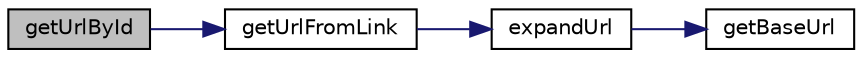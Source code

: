 digraph "getUrlById"
{
  edge [fontname="Helvetica",fontsize="10",labelfontname="Helvetica",labelfontsize="10"];
  node [fontname="Helvetica",fontsize="10",shape=record];
  rankdir="LR";
  Node1 [label="getUrlById",height=0.2,width=0.4,color="black", fillcolor="grey75", style="filled" fontcolor="black"];
  Node1 -> Node2 [color="midnightblue",fontsize="10",style="solid",fontname="Helvetica"];
  Node2 [label="getUrlFromLink",height=0.2,width=0.4,color="black", fillcolor="white", style="filled",URL="$class_simple_page.html#a3f410f37d1f0c1f004f000cdd2f4c937"];
  Node2 -> Node3 [color="midnightblue",fontsize="10",style="solid",fontname="Helvetica"];
  Node3 [label="expandUrl",height=0.2,width=0.4,color="black", fillcolor="white", style="filled",URL="$class_simple_page.html#a6bc13ba777a0e89ec7bed9d1b7b97650"];
  Node3 -> Node4 [color="midnightblue",fontsize="10",style="solid",fontname="Helvetica"];
  Node4 [label="getBaseUrl",height=0.2,width=0.4,color="black", fillcolor="white", style="filled",URL="$class_simple_page.html#ae1ca0d2444e3cca6b147445348f686de"];
}
